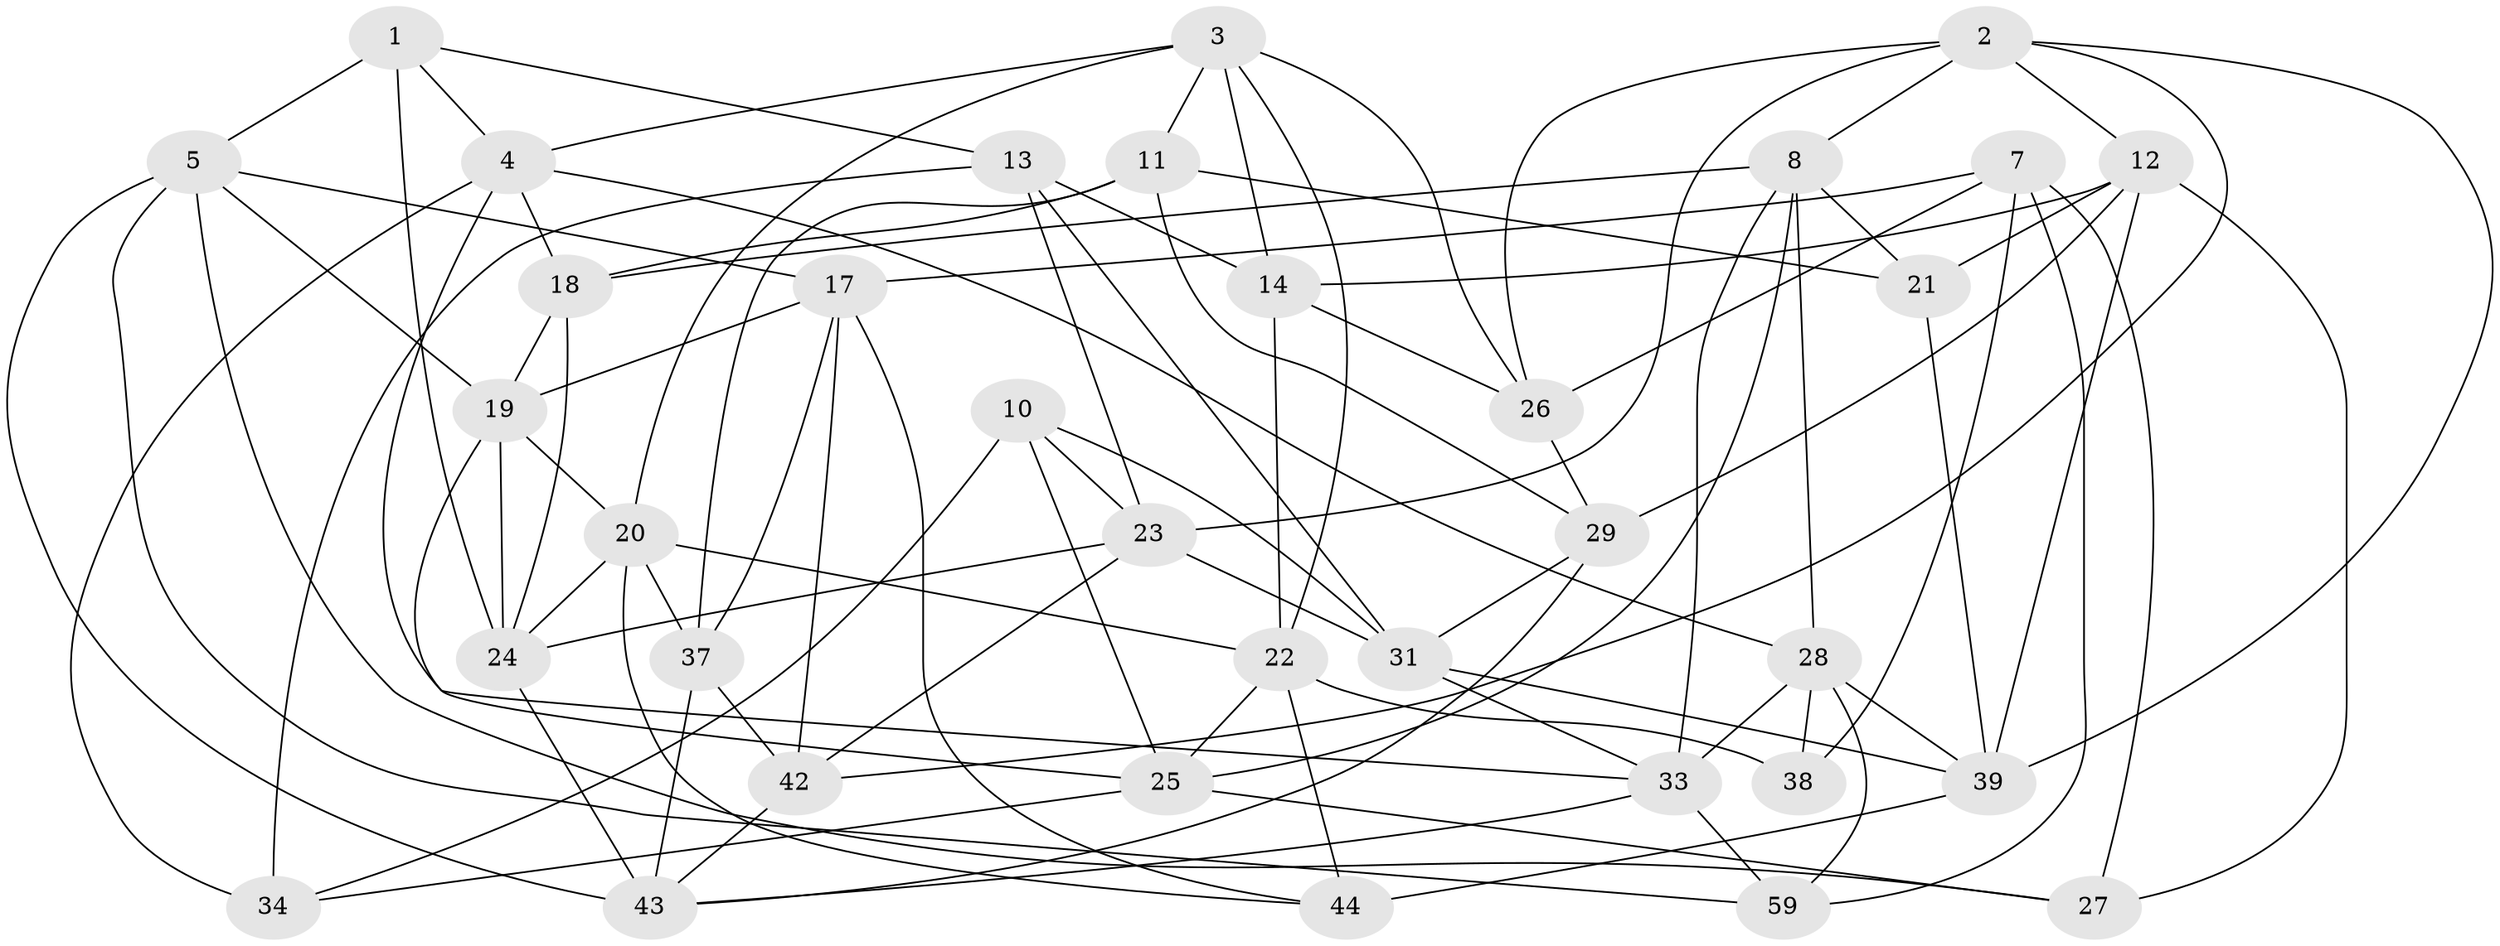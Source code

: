 // original degree distribution, {4: 1.0}
// Generated by graph-tools (version 1.1) at 2025/11/02/27/25 16:11:43]
// undirected, 35 vertices, 92 edges
graph export_dot {
graph [start="1"]
  node [color=gray90,style=filled];
  1;
  2 [super="+16"];
  3 [super="+61"];
  4 [super="+9"];
  5 [super="+6"];
  7 [super="+60"];
  8 [super="+53"];
  10;
  11 [super="+58"];
  12 [super="+15"];
  13 [super="+49"];
  14 [super="+52"];
  17 [super="+54"];
  18 [super="+35"];
  19 [super="+41"];
  20 [super="+32"];
  21;
  22 [super="+62"];
  23 [super="+56"];
  24 [super="+40"];
  25 [super="+51"];
  26 [super="+47"];
  27;
  28 [super="+30"];
  29 [super="+57"];
  31 [super="+36"];
  33 [super="+46"];
  34;
  37 [super="+48"];
  38;
  39 [super="+50"];
  42 [super="+45"];
  43 [super="+55"];
  44;
  59;
  1 -- 24;
  1 -- 13;
  1 -- 5;
  1 -- 4;
  2 -- 39;
  2 -- 8;
  2 -- 26;
  2 -- 42;
  2 -- 23;
  2 -- 12;
  3 -- 14;
  3 -- 22;
  3 -- 11;
  3 -- 4;
  3 -- 20;
  3 -- 26;
  4 -- 34;
  4 -- 18;
  4 -- 33;
  4 -- 28;
  5 -- 59;
  5 -- 27;
  5 -- 19;
  5 -- 17;
  5 -- 43;
  7 -- 38 [weight=2];
  7 -- 27;
  7 -- 59;
  7 -- 17;
  7 -- 26;
  8 -- 25;
  8 -- 33;
  8 -- 18;
  8 -- 21;
  8 -- 28;
  10 -- 34;
  10 -- 25;
  10 -- 23;
  10 -- 31;
  11 -- 21;
  11 -- 18 [weight=2];
  11 -- 29;
  11 -- 37;
  12 -- 27;
  12 -- 21;
  12 -- 14;
  12 -- 29;
  12 -- 39;
  13 -- 14 [weight=2];
  13 -- 34;
  13 -- 23;
  13 -- 31;
  14 -- 22;
  14 -- 26;
  17 -- 19;
  17 -- 42;
  17 -- 44;
  17 -- 37;
  18 -- 24;
  18 -- 19;
  19 -- 24;
  19 -- 25;
  19 -- 20;
  20 -- 44;
  20 -- 37;
  20 -- 24;
  20 -- 22;
  21 -- 39;
  22 -- 38;
  22 -- 44;
  22 -- 25;
  23 -- 42;
  23 -- 31;
  23 -- 24;
  24 -- 43;
  25 -- 27;
  25 -- 34;
  26 -- 29 [weight=2];
  28 -- 39;
  28 -- 38;
  28 -- 59;
  28 -- 33;
  29 -- 43;
  29 -- 31;
  31 -- 39;
  31 -- 33;
  33 -- 59;
  33 -- 43;
  37 -- 42 [weight=2];
  37 -- 43;
  39 -- 44;
  42 -- 43;
}
